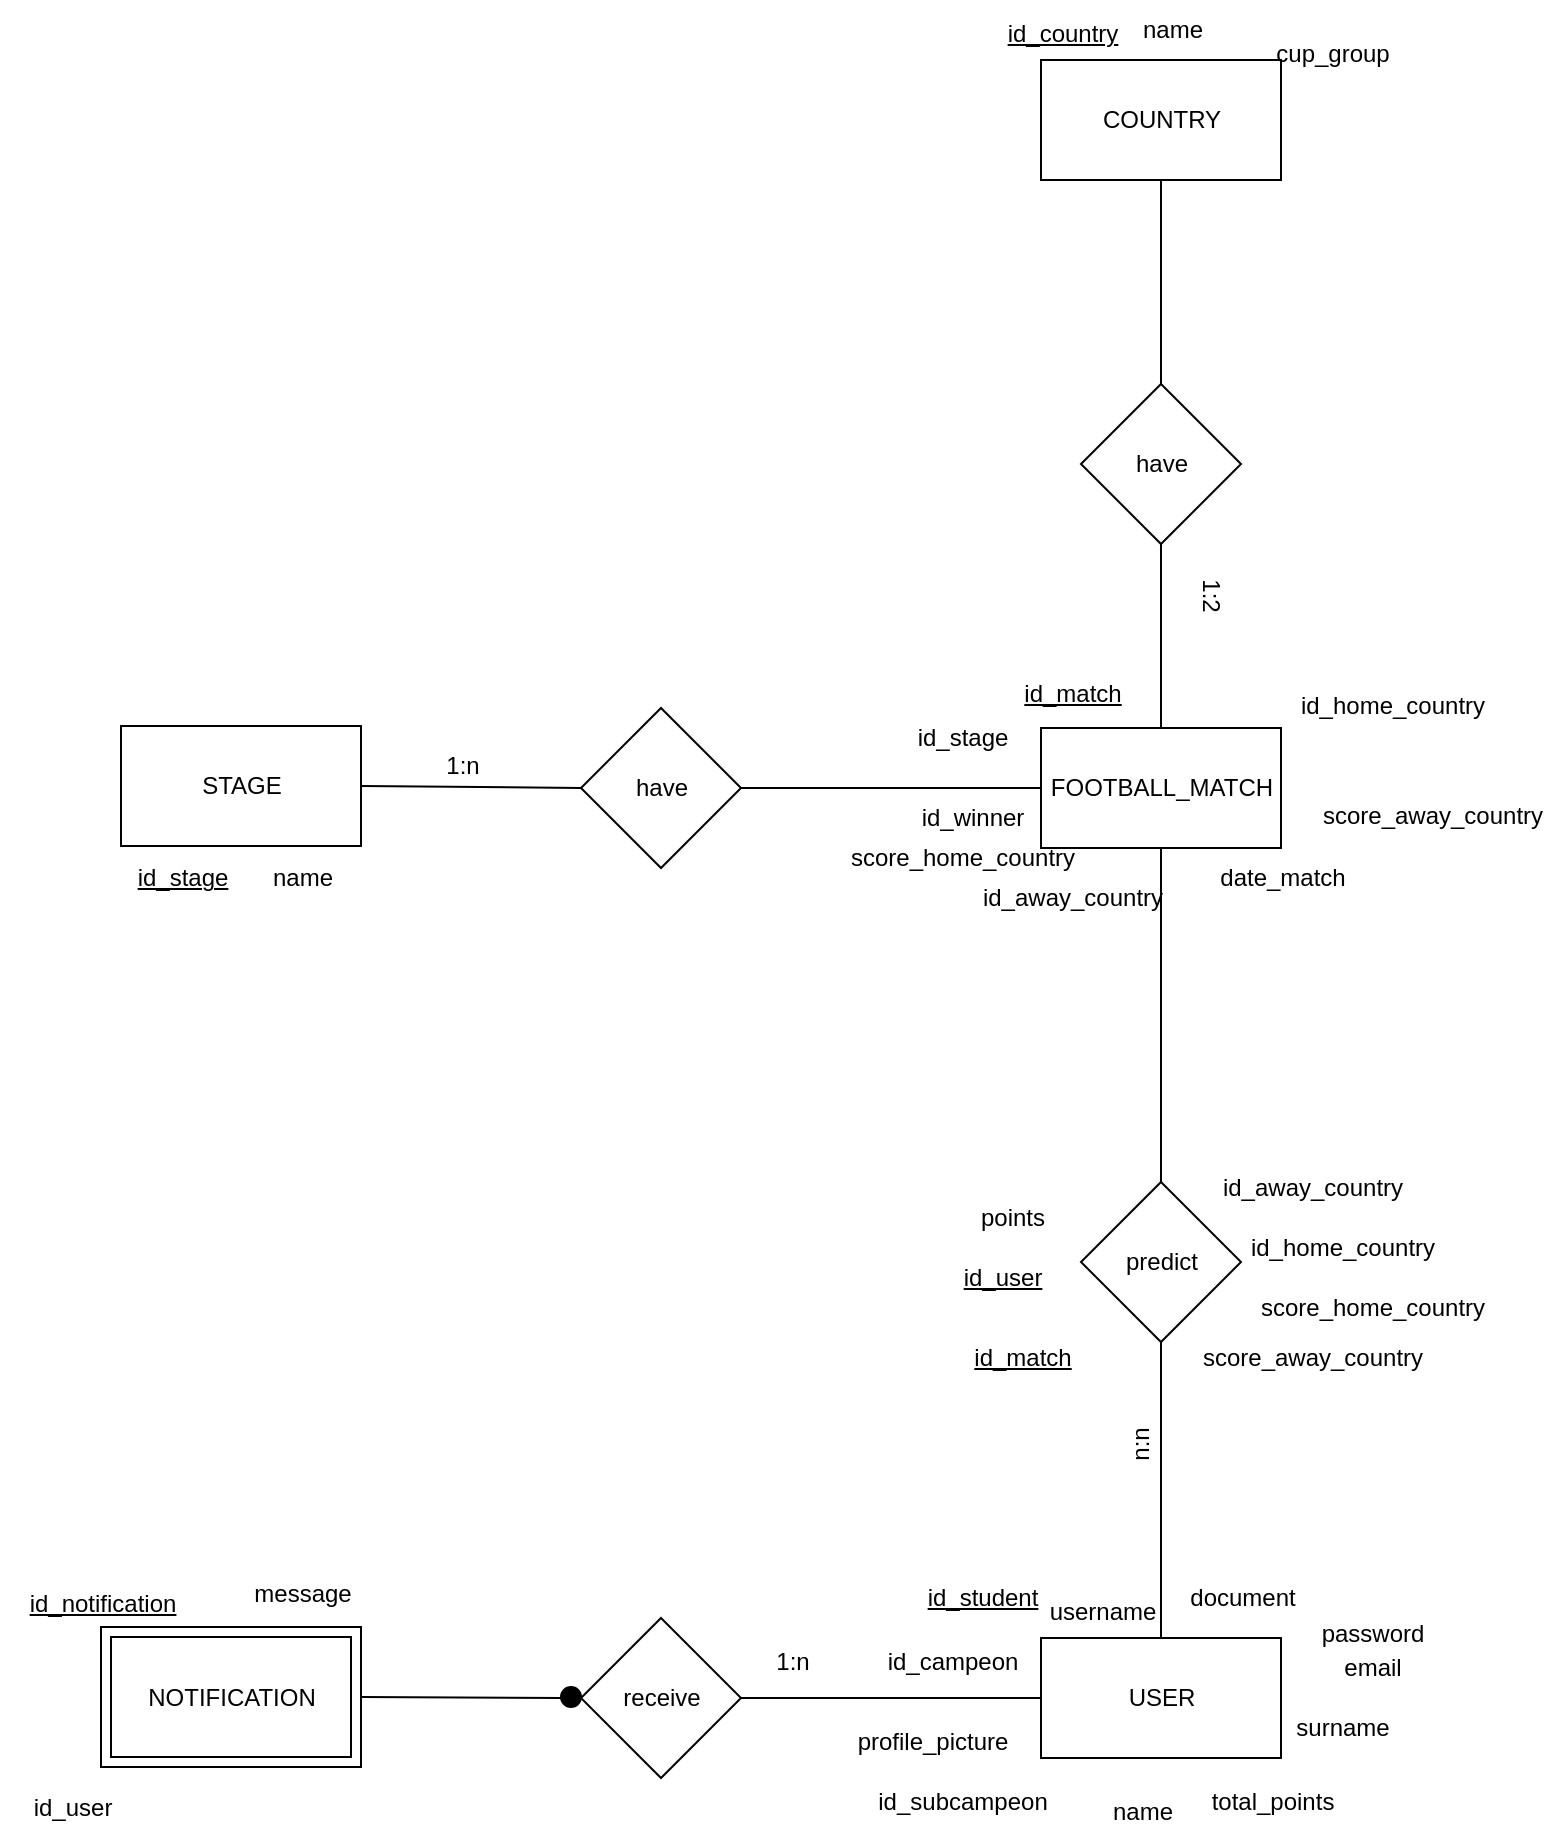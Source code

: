 <mxfile version="22.0.3" type="device">
  <diagram id="C5RBs43oDa-KdzZeNtuy" name="Page-1">
    <mxGraphModel dx="2150" dy="1035" grid="1" gridSize="10" guides="1" tooltips="1" connect="1" arrows="1" fold="1" page="1" pageScale="1" pageWidth="827" pageHeight="1169" math="0" shadow="0">
      <root>
        <mxCell id="WIyWlLk6GJQsqaUBKTNV-0" />
        <mxCell id="WIyWlLk6GJQsqaUBKTNV-1" parent="WIyWlLk6GJQsqaUBKTNV-0" />
        <mxCell id="omqZc-B0T9joH0wMHxrD-2" value="STAGE" style="whiteSpace=wrap;html=1;" parent="WIyWlLk6GJQsqaUBKTNV-1" vertex="1">
          <mxGeometry x="83.5" y="501" width="120" height="60" as="geometry" />
        </mxCell>
        <mxCell id="omqZc-B0T9joH0wMHxrD-6" value="USER" style="whiteSpace=wrap;html=1;" parent="WIyWlLk6GJQsqaUBKTNV-1" vertex="1">
          <mxGeometry x="543.5" y="957" width="120" height="60" as="geometry" />
        </mxCell>
        <mxCell id="omqZc-B0T9joH0wMHxrD-25" value="have&lt;br&gt;" style="rhombus;whiteSpace=wrap;html=1;" parent="WIyWlLk6GJQsqaUBKTNV-1" vertex="1">
          <mxGeometry x="313.5" y="492" width="80" height="80" as="geometry" />
        </mxCell>
        <mxCell id="omqZc-B0T9joH0wMHxrD-26" value="predict" style="rhombus;whiteSpace=wrap;html=1;" parent="WIyWlLk6GJQsqaUBKTNV-1" vertex="1">
          <mxGeometry x="563.5" y="729" width="80" height="80" as="geometry" />
        </mxCell>
        <mxCell id="omqZc-B0T9joH0wMHxrD-27" value="" style="endArrow=none;html=1;rounded=0;exitX=0;exitY=0.5;exitDx=0;exitDy=0;entryX=1;entryY=0.5;entryDx=0;entryDy=0;" parent="WIyWlLk6GJQsqaUBKTNV-1" source="omqZc-B0T9joH0wMHxrD-25" target="omqZc-B0T9joH0wMHxrD-2" edge="1">
          <mxGeometry width="50" height="50" relative="1" as="geometry">
            <mxPoint x="503.5" y="782" as="sourcePoint" />
            <mxPoint x="553.5" y="732" as="targetPoint" />
          </mxGeometry>
        </mxCell>
        <mxCell id="omqZc-B0T9joH0wMHxrD-29" value="" style="endArrow=none;html=1;rounded=0;exitX=1;exitY=0.5;exitDx=0;exitDy=0;entryX=0;entryY=0.5;entryDx=0;entryDy=0;" parent="WIyWlLk6GJQsqaUBKTNV-1" source="omqZc-B0T9joH0wMHxrD-25" target="omqZc-B0T9joH0wMHxrD-35" edge="1">
          <mxGeometry width="50" height="50" relative="1" as="geometry">
            <mxPoint x="183.5" y="782" as="sourcePoint" />
            <mxPoint x="683.5" y="532" as="targetPoint" />
            <Array as="points">
              <mxPoint x="593.5" y="532" />
            </Array>
          </mxGeometry>
        </mxCell>
        <mxCell id="omqZc-B0T9joH0wMHxrD-31" value="receive" style="rhombus;whiteSpace=wrap;html=1;" parent="WIyWlLk6GJQsqaUBKTNV-1" vertex="1">
          <mxGeometry x="313.5" y="947" width="80" height="80" as="geometry" />
        </mxCell>
        <mxCell id="omqZc-B0T9joH0wMHxrD-35" value="FOOTBALL_MATCH" style="whiteSpace=wrap;html=1;" parent="WIyWlLk6GJQsqaUBKTNV-1" vertex="1">
          <mxGeometry x="543.5" y="502" width="120" height="60" as="geometry" />
        </mxCell>
        <mxCell id="omqZc-B0T9joH0wMHxrD-46" value="&lt;u&gt;id_student&lt;/u&gt;" style="text;html=1;align=center;verticalAlign=middle;resizable=0;points=[];autosize=1;strokeColor=none;fillColor=none;" parent="WIyWlLk6GJQsqaUBKTNV-1" vertex="1">
          <mxGeometry x="473.5" y="922" width="80" height="30" as="geometry" />
        </mxCell>
        <mxCell id="omqZc-B0T9joH0wMHxrD-47" value="username" style="text;html=1;align=center;verticalAlign=middle;resizable=0;points=[];autosize=1;strokeColor=none;fillColor=none;" parent="WIyWlLk6GJQsqaUBKTNV-1" vertex="1">
          <mxGeometry x="533.5" y="928.5" width="80" height="30" as="geometry" />
        </mxCell>
        <mxCell id="omqZc-B0T9joH0wMHxrD-48" value="document" style="text;html=1;align=center;verticalAlign=middle;resizable=0;points=[];autosize=1;strokeColor=none;fillColor=none;" parent="WIyWlLk6GJQsqaUBKTNV-1" vertex="1">
          <mxGeometry x="603.5" y="922" width="80" height="30" as="geometry" />
        </mxCell>
        <mxCell id="omqZc-B0T9joH0wMHxrD-49" value="id_campeon" style="text;html=1;align=center;verticalAlign=middle;resizable=0;points=[];autosize=1;strokeColor=none;fillColor=none;" parent="WIyWlLk6GJQsqaUBKTNV-1" vertex="1">
          <mxGeometry x="453.5" y="953.5" width="90" height="30" as="geometry" />
        </mxCell>
        <mxCell id="omqZc-B0T9joH0wMHxrD-50" value="id_subcampeon" style="text;html=1;align=center;verticalAlign=middle;resizable=0;points=[];autosize=1;strokeColor=none;fillColor=none;" parent="WIyWlLk6GJQsqaUBKTNV-1" vertex="1">
          <mxGeometry x="448.5" y="1023.5" width="110" height="30" as="geometry" />
        </mxCell>
        <mxCell id="omqZc-B0T9joH0wMHxrD-54" value="id_away_country" style="text;html=1;align=center;verticalAlign=middle;resizable=0;points=[];autosize=1;strokeColor=none;fillColor=none;" parent="WIyWlLk6GJQsqaUBKTNV-1" vertex="1">
          <mxGeometry x="623.5" y="717" width="110" height="30" as="geometry" />
        </mxCell>
        <mxCell id="omqZc-B0T9joH0wMHxrD-55" value="score_home_country" style="text;html=1;align=center;verticalAlign=middle;resizable=0;points=[];autosize=1;strokeColor=none;fillColor=none;" parent="WIyWlLk6GJQsqaUBKTNV-1" vertex="1">
          <mxGeometry x="638.5" y="777" width="140" height="30" as="geometry" />
        </mxCell>
        <mxCell id="omqZc-B0T9joH0wMHxrD-56" value="id_home_country" style="text;html=1;align=center;verticalAlign=middle;resizable=0;points=[];autosize=1;strokeColor=none;fillColor=none;" parent="WIyWlLk6GJQsqaUBKTNV-1" vertex="1">
          <mxGeometry x="633.5" y="747" width="120" height="30" as="geometry" />
        </mxCell>
        <mxCell id="omqZc-B0T9joH0wMHxrD-61" value="&lt;u&gt;id_match&lt;/u&gt;" style="text;html=1;align=center;verticalAlign=middle;resizable=0;points=[];autosize=1;strokeColor=none;fillColor=none;" parent="WIyWlLk6GJQsqaUBKTNV-1" vertex="1">
          <mxGeometry x="523.5" y="470" width="70" height="30" as="geometry" />
        </mxCell>
        <mxCell id="omqZc-B0T9joH0wMHxrD-62" value="id_home_country" style="text;html=1;align=center;verticalAlign=middle;resizable=0;points=[];autosize=1;strokeColor=none;fillColor=none;" parent="WIyWlLk6GJQsqaUBKTNV-1" vertex="1">
          <mxGeometry x="658.5" y="476" width="120" height="30" as="geometry" />
        </mxCell>
        <mxCell id="omqZc-B0T9joH0wMHxrD-63" value="id_away_country" style="text;html=1;align=center;verticalAlign=middle;resizable=0;points=[];autosize=1;strokeColor=none;fillColor=none;" parent="WIyWlLk6GJQsqaUBKTNV-1" vertex="1">
          <mxGeometry x="503.5" y="572" width="110" height="30" as="geometry" />
        </mxCell>
        <mxCell id="omqZc-B0T9joH0wMHxrD-64" value="date_match" style="text;html=1;align=center;verticalAlign=middle;resizable=0;points=[];autosize=1;strokeColor=none;fillColor=none;" parent="WIyWlLk6GJQsqaUBKTNV-1" vertex="1">
          <mxGeometry x="618.5" y="562" width="90" height="30" as="geometry" />
        </mxCell>
        <mxCell id="omqZc-B0T9joH0wMHxrD-72" value="" style="ellipse;whiteSpace=wrap;html=1;fillColor=#000000;" parent="WIyWlLk6GJQsqaUBKTNV-1" vertex="1">
          <mxGeometry x="303.5" y="981.5" width="10" height="10" as="geometry" />
        </mxCell>
        <mxCell id="omqZc-B0T9joH0wMHxrD-77" value="&lt;u&gt;id_notification&lt;/u&gt;" style="text;html=1;align=center;verticalAlign=middle;resizable=0;points=[];autosize=1;strokeColor=none;fillColor=none;" parent="WIyWlLk6GJQsqaUBKTNV-1" vertex="1">
          <mxGeometry x="23.5" y="925" width="100" height="30" as="geometry" />
        </mxCell>
        <mxCell id="omqZc-B0T9joH0wMHxrD-82" value="n:n" style="text;html=1;align=center;verticalAlign=middle;resizable=0;points=[];autosize=1;strokeColor=none;fillColor=none;rotation=-90;" parent="WIyWlLk6GJQsqaUBKTNV-1" vertex="1">
          <mxGeometry x="573.5" y="846" width="40" height="30" as="geometry" />
        </mxCell>
        <mxCell id="iSfVW5w_0AxGQaPIYA2g-2" value="" style="endArrow=none;html=1;rounded=0;exitX=0.5;exitY=0;exitDx=0;exitDy=0;entryX=0.5;entryY=1;entryDx=0;entryDy=0;" parent="WIyWlLk6GJQsqaUBKTNV-1" source="omqZc-B0T9joH0wMHxrD-26" target="omqZc-B0T9joH0wMHxrD-35" edge="1">
          <mxGeometry width="50" height="50" relative="1" as="geometry">
            <mxPoint x="453.5" y="542" as="sourcePoint" />
            <mxPoint x="793.5" y="532" as="targetPoint" />
            <Array as="points" />
          </mxGeometry>
        </mxCell>
        <mxCell id="iSfVW5w_0AxGQaPIYA2g-11" value="total_points" style="text;html=1;align=center;verticalAlign=middle;resizable=0;points=[];autosize=1;strokeColor=none;fillColor=none;" parent="WIyWlLk6GJQsqaUBKTNV-1" vertex="1">
          <mxGeometry x="618.5" y="1023.5" width="80" height="30" as="geometry" />
        </mxCell>
        <mxCell id="iSfVW5w_0AxGQaPIYA2g-12" value="points" style="text;html=1;align=center;verticalAlign=middle;resizable=0;points=[];autosize=1;strokeColor=none;fillColor=none;" parent="WIyWlLk6GJQsqaUBKTNV-1" vertex="1">
          <mxGeometry x="498.5" y="732" width="60" height="30" as="geometry" />
        </mxCell>
        <mxCell id="iSfVW5w_0AxGQaPIYA2g-13" value="" style="endArrow=none;html=1;rounded=0;exitX=0.5;exitY=0;exitDx=0;exitDy=0;entryX=0.5;entryY=1;entryDx=0;entryDy=0;" parent="WIyWlLk6GJQsqaUBKTNV-1" source="omqZc-B0T9joH0wMHxrD-6" target="omqZc-B0T9joH0wMHxrD-26" edge="1">
          <mxGeometry width="50" height="50" relative="1" as="geometry">
            <mxPoint x="603.5" y="692" as="sourcePoint" />
            <mxPoint x="603.5" y="572" as="targetPoint" />
            <Array as="points" />
          </mxGeometry>
        </mxCell>
        <mxCell id="iSfVW5w_0AxGQaPIYA2g-15" value="1:n" style="text;html=1;align=center;verticalAlign=middle;resizable=0;points=[];autosize=1;strokeColor=none;fillColor=none;" parent="WIyWlLk6GJQsqaUBKTNV-1" vertex="1">
          <mxGeometry x="233.5" y="506" width="40" height="30" as="geometry" />
        </mxCell>
        <mxCell id="iSfVW5w_0AxGQaPIYA2g-19" value="" style="endArrow=none;html=1;rounded=0;exitX=0;exitY=0.5;exitDx=0;exitDy=0;" parent="WIyWlLk6GJQsqaUBKTNV-1" source="omqZc-B0T9joH0wMHxrD-6" edge="1">
          <mxGeometry width="50" height="50" relative="1" as="geometry">
            <mxPoint x="653.5" y="1182" as="sourcePoint" />
            <mxPoint x="393.5" y="987" as="targetPoint" />
            <Array as="points" />
          </mxGeometry>
        </mxCell>
        <mxCell id="iSfVW5w_0AxGQaPIYA2g-22" value="score_home_country" style="text;html=1;align=center;verticalAlign=middle;resizable=0;points=[];autosize=1;strokeColor=none;fillColor=none;" parent="WIyWlLk6GJQsqaUBKTNV-1" vertex="1">
          <mxGeometry x="433.5" y="552" width="140" height="30" as="geometry" />
        </mxCell>
        <mxCell id="iSfVW5w_0AxGQaPIYA2g-24" value="1:n" style="text;html=1;align=center;verticalAlign=middle;resizable=0;points=[];autosize=1;strokeColor=none;fillColor=none;" parent="WIyWlLk6GJQsqaUBKTNV-1" vertex="1">
          <mxGeometry x="398.5" y="953.5" width="40" height="30" as="geometry" />
        </mxCell>
        <mxCell id="iSfVW5w_0AxGQaPIYA2g-25" value="" style="rounded=0;whiteSpace=wrap;html=1;" parent="WIyWlLk6GJQsqaUBKTNV-1" vertex="1">
          <mxGeometry x="73.5" y="951.5" width="130" height="70" as="geometry" />
        </mxCell>
        <mxCell id="iSfVW5w_0AxGQaPIYA2g-26" value="&lt;div&gt;NOTIFICATION&lt;/div&gt;" style="whiteSpace=wrap;html=1;" parent="WIyWlLk6GJQsqaUBKTNV-1" vertex="1">
          <mxGeometry x="78.5" y="956.5" width="120" height="60" as="geometry" />
        </mxCell>
        <mxCell id="iSfVW5w_0AxGQaPIYA2g-28" value="message" style="text;html=1;align=center;verticalAlign=middle;resizable=0;points=[];autosize=1;strokeColor=none;fillColor=none;" parent="WIyWlLk6GJQsqaUBKTNV-1" vertex="1">
          <mxGeometry x="138.5" y="920" width="70" height="30" as="geometry" />
        </mxCell>
        <mxCell id="iSfVW5w_0AxGQaPIYA2g-29" value="" style="endArrow=none;html=1;rounded=0;exitX=1;exitY=0.5;exitDx=0;exitDy=0;" parent="WIyWlLk6GJQsqaUBKTNV-1" source="iSfVW5w_0AxGQaPIYA2g-25" edge="1">
          <mxGeometry width="50" height="50" relative="1" as="geometry">
            <mxPoint x="103.5" y="1031.5" as="sourcePoint" />
            <mxPoint x="303.5" y="987" as="targetPoint" />
            <Array as="points" />
          </mxGeometry>
        </mxCell>
        <mxCell id="m_vJG7iYSvCmG5XPAucM-0" value="have" style="rhombus;whiteSpace=wrap;html=1;" parent="WIyWlLk6GJQsqaUBKTNV-1" vertex="1">
          <mxGeometry x="563.5" y="330" width="80" height="80" as="geometry" />
        </mxCell>
        <mxCell id="m_vJG7iYSvCmG5XPAucM-1" value="" style="endArrow=none;html=1;rounded=0;exitX=0.5;exitY=1;exitDx=0;exitDy=0;entryX=0.5;entryY=0;entryDx=0;entryDy=0;" parent="WIyWlLk6GJQsqaUBKTNV-1" source="m_vJG7iYSvCmG5XPAucM-0" target="omqZc-B0T9joH0wMHxrD-35" edge="1">
          <mxGeometry width="50" height="50" relative="1" as="geometry">
            <mxPoint x="438.5" y="450" as="sourcePoint" />
            <mxPoint x="388.5" y="90" as="targetPoint" />
          </mxGeometry>
        </mxCell>
        <mxCell id="m_vJG7iYSvCmG5XPAucM-2" value="" style="endArrow=none;html=1;rounded=0;exitX=0.5;exitY=0;exitDx=0;exitDy=0;entryX=0.5;entryY=1;entryDx=0;entryDy=0;" parent="WIyWlLk6GJQsqaUBKTNV-1" source="m_vJG7iYSvCmG5XPAucM-0" target="m_vJG7iYSvCmG5XPAucM-3" edge="1">
          <mxGeometry width="50" height="50" relative="1" as="geometry">
            <mxPoint x="118.5" y="450" as="sourcePoint" />
            <mxPoint x="520" y="250" as="targetPoint" />
            <Array as="points" />
          </mxGeometry>
        </mxCell>
        <mxCell id="m_vJG7iYSvCmG5XPAucM-3" value="COUNTRY" style="whiteSpace=wrap;html=1;" parent="WIyWlLk6GJQsqaUBKTNV-1" vertex="1">
          <mxGeometry x="543.5" y="168" width="120" height="60" as="geometry" />
        </mxCell>
        <mxCell id="m_vJG7iYSvCmG5XPAucM-6" value="&lt;u&gt;id_country&lt;/u&gt;" style="text;html=1;align=center;verticalAlign=middle;resizable=0;points=[];autosize=1;strokeColor=none;fillColor=none;" parent="WIyWlLk6GJQsqaUBKTNV-1" vertex="1">
          <mxGeometry x="513.5" y="140" width="80" height="30" as="geometry" />
        </mxCell>
        <mxCell id="m_vJG7iYSvCmG5XPAucM-7" value="name" style="text;html=1;align=center;verticalAlign=middle;resizable=0;points=[];autosize=1;strokeColor=none;fillColor=none;" parent="WIyWlLk6GJQsqaUBKTNV-1" vertex="1">
          <mxGeometry x="583.5" y="138" width="50" height="30" as="geometry" />
        </mxCell>
        <mxCell id="m_vJG7iYSvCmG5XPAucM-8" value="1:2" style="text;html=1;align=center;verticalAlign=middle;resizable=0;points=[];autosize=1;strokeColor=none;fillColor=none;rotation=90;" parent="WIyWlLk6GJQsqaUBKTNV-1" vertex="1">
          <mxGeometry x="608.5" y="420" width="40" height="30" as="geometry" />
        </mxCell>
        <mxCell id="m_vJG7iYSvCmG5XPAucM-12" value="password" style="text;html=1;align=center;verticalAlign=middle;resizable=0;points=[];autosize=1;strokeColor=none;fillColor=none;" parent="WIyWlLk6GJQsqaUBKTNV-1" vertex="1">
          <mxGeometry x="673.5" y="940" width="70" height="30" as="geometry" />
        </mxCell>
        <mxCell id="r8XQzyqeCjpcpuhT-6CS-0" value="name" style="text;html=1;align=center;verticalAlign=middle;resizable=0;points=[];autosize=1;strokeColor=none;fillColor=none;" vertex="1" parent="WIyWlLk6GJQsqaUBKTNV-1">
          <mxGeometry x="568.5" y="1028.5" width="50" height="30" as="geometry" />
        </mxCell>
        <mxCell id="r8XQzyqeCjpcpuhT-6CS-1" value="surname" style="text;html=1;align=center;verticalAlign=middle;resizable=0;points=[];autosize=1;strokeColor=none;fillColor=none;" vertex="1" parent="WIyWlLk6GJQsqaUBKTNV-1">
          <mxGeometry x="658.5" y="987" width="70" height="30" as="geometry" />
        </mxCell>
        <mxCell id="r8XQzyqeCjpcpuhT-6CS-2" value="profile_picture" style="text;html=1;align=center;verticalAlign=middle;resizable=0;points=[];autosize=1;strokeColor=none;fillColor=none;" vertex="1" parent="WIyWlLk6GJQsqaUBKTNV-1">
          <mxGeometry x="438.5" y="993.5" width="100" height="30" as="geometry" />
        </mxCell>
        <mxCell id="r8XQzyqeCjpcpuhT-6CS-3" value="email" style="text;html=1;align=center;verticalAlign=middle;resizable=0;points=[];autosize=1;strokeColor=none;fillColor=none;" vertex="1" parent="WIyWlLk6GJQsqaUBKTNV-1">
          <mxGeometry x="683.5" y="957" width="50" height="30" as="geometry" />
        </mxCell>
        <mxCell id="r8XQzyqeCjpcpuhT-6CS-4" value="&lt;u&gt;id_stage&lt;/u&gt;" style="text;html=1;align=center;verticalAlign=middle;resizable=0;points=[];autosize=1;strokeColor=none;fillColor=none;" vertex="1" parent="WIyWlLk6GJQsqaUBKTNV-1">
          <mxGeometry x="78.5" y="562" width="70" height="30" as="geometry" />
        </mxCell>
        <mxCell id="r8XQzyqeCjpcpuhT-6CS-5" value="name" style="text;html=1;align=center;verticalAlign=middle;resizable=0;points=[];autosize=1;strokeColor=none;fillColor=none;" vertex="1" parent="WIyWlLk6GJQsqaUBKTNV-1">
          <mxGeometry x="148.5" y="562" width="50" height="30" as="geometry" />
        </mxCell>
        <mxCell id="r8XQzyqeCjpcpuhT-6CS-6" value="&lt;u&gt;id_match&lt;/u&gt;" style="text;html=1;align=center;verticalAlign=middle;resizable=0;points=[];autosize=1;strokeColor=none;fillColor=none;" vertex="1" parent="WIyWlLk6GJQsqaUBKTNV-1">
          <mxGeometry x="498.5" y="802" width="70" height="30" as="geometry" />
        </mxCell>
        <mxCell id="r8XQzyqeCjpcpuhT-6CS-7" value="&lt;u&gt;id_user&lt;/u&gt;" style="text;html=1;align=center;verticalAlign=middle;resizable=0;points=[];autosize=1;strokeColor=none;fillColor=none;" vertex="1" parent="WIyWlLk6GJQsqaUBKTNV-1">
          <mxGeometry x="493.5" y="762" width="60" height="30" as="geometry" />
        </mxCell>
        <mxCell id="r8XQzyqeCjpcpuhT-6CS-8" value="score_away_country" style="text;html=1;align=center;verticalAlign=middle;resizable=0;points=[];autosize=1;strokeColor=none;fillColor=none;" vertex="1" parent="WIyWlLk6GJQsqaUBKTNV-1">
          <mxGeometry x="613.5" y="802" width="130" height="30" as="geometry" />
        </mxCell>
        <mxCell id="r8XQzyqeCjpcpuhT-6CS-9" value="id_user" style="text;html=1;align=center;verticalAlign=middle;resizable=0;points=[];autosize=1;strokeColor=none;fillColor=none;" vertex="1" parent="WIyWlLk6GJQsqaUBKTNV-1">
          <mxGeometry x="28.5" y="1026.5" width="60" height="30" as="geometry" />
        </mxCell>
        <mxCell id="r8XQzyqeCjpcpuhT-6CS-10" value="id_stage" style="text;html=1;align=center;verticalAlign=middle;resizable=0;points=[];autosize=1;strokeColor=none;fillColor=none;" vertex="1" parent="WIyWlLk6GJQsqaUBKTNV-1">
          <mxGeometry x="468.5" y="492" width="70" height="30" as="geometry" />
        </mxCell>
        <mxCell id="r8XQzyqeCjpcpuhT-6CS-11" value="score_away_country" style="text;html=1;align=center;verticalAlign=middle;resizable=0;points=[];autosize=1;strokeColor=none;fillColor=none;" vertex="1" parent="WIyWlLk6GJQsqaUBKTNV-1">
          <mxGeometry x="673.5" y="531" width="130" height="30" as="geometry" />
        </mxCell>
        <mxCell id="r8XQzyqeCjpcpuhT-6CS-12" value="id_winner" style="text;html=1;align=center;verticalAlign=middle;resizable=0;points=[];autosize=1;strokeColor=none;fillColor=none;" vertex="1" parent="WIyWlLk6GJQsqaUBKTNV-1">
          <mxGeometry x="473.5" y="532" width="70" height="30" as="geometry" />
        </mxCell>
        <mxCell id="r8XQzyqeCjpcpuhT-6CS-13" value="cup_group" style="text;html=1;align=center;verticalAlign=middle;resizable=0;points=[];autosize=1;strokeColor=none;fillColor=none;" vertex="1" parent="WIyWlLk6GJQsqaUBKTNV-1">
          <mxGeometry x="648.5" y="150" width="80" height="30" as="geometry" />
        </mxCell>
      </root>
    </mxGraphModel>
  </diagram>
</mxfile>
